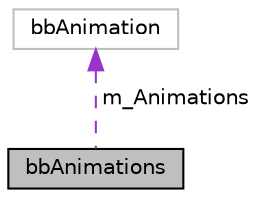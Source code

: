 digraph "bbAnimations"
{
 // LATEX_PDF_SIZE
  edge [fontname="Helvetica",fontsize="10",labelfontname="Helvetica",labelfontsize="10"];
  node [fontname="Helvetica",fontsize="10",shape=record];
  Node1 [label="bbAnimations",height=0.2,width=0.4,color="black", fillcolor="grey75", style="filled", fontcolor="black",tooltip=" "];
  Node2 -> Node1 [dir="back",color="darkorchid3",fontsize="10",style="dashed",label=" m_Animations" ,fontname="Helvetica"];
  Node2 [label="bbAnimation",height=0.2,width=0.4,color="grey75", fillcolor="white", style="filled",URL="$structbbAnimation.html",tooltip=" "];
}
